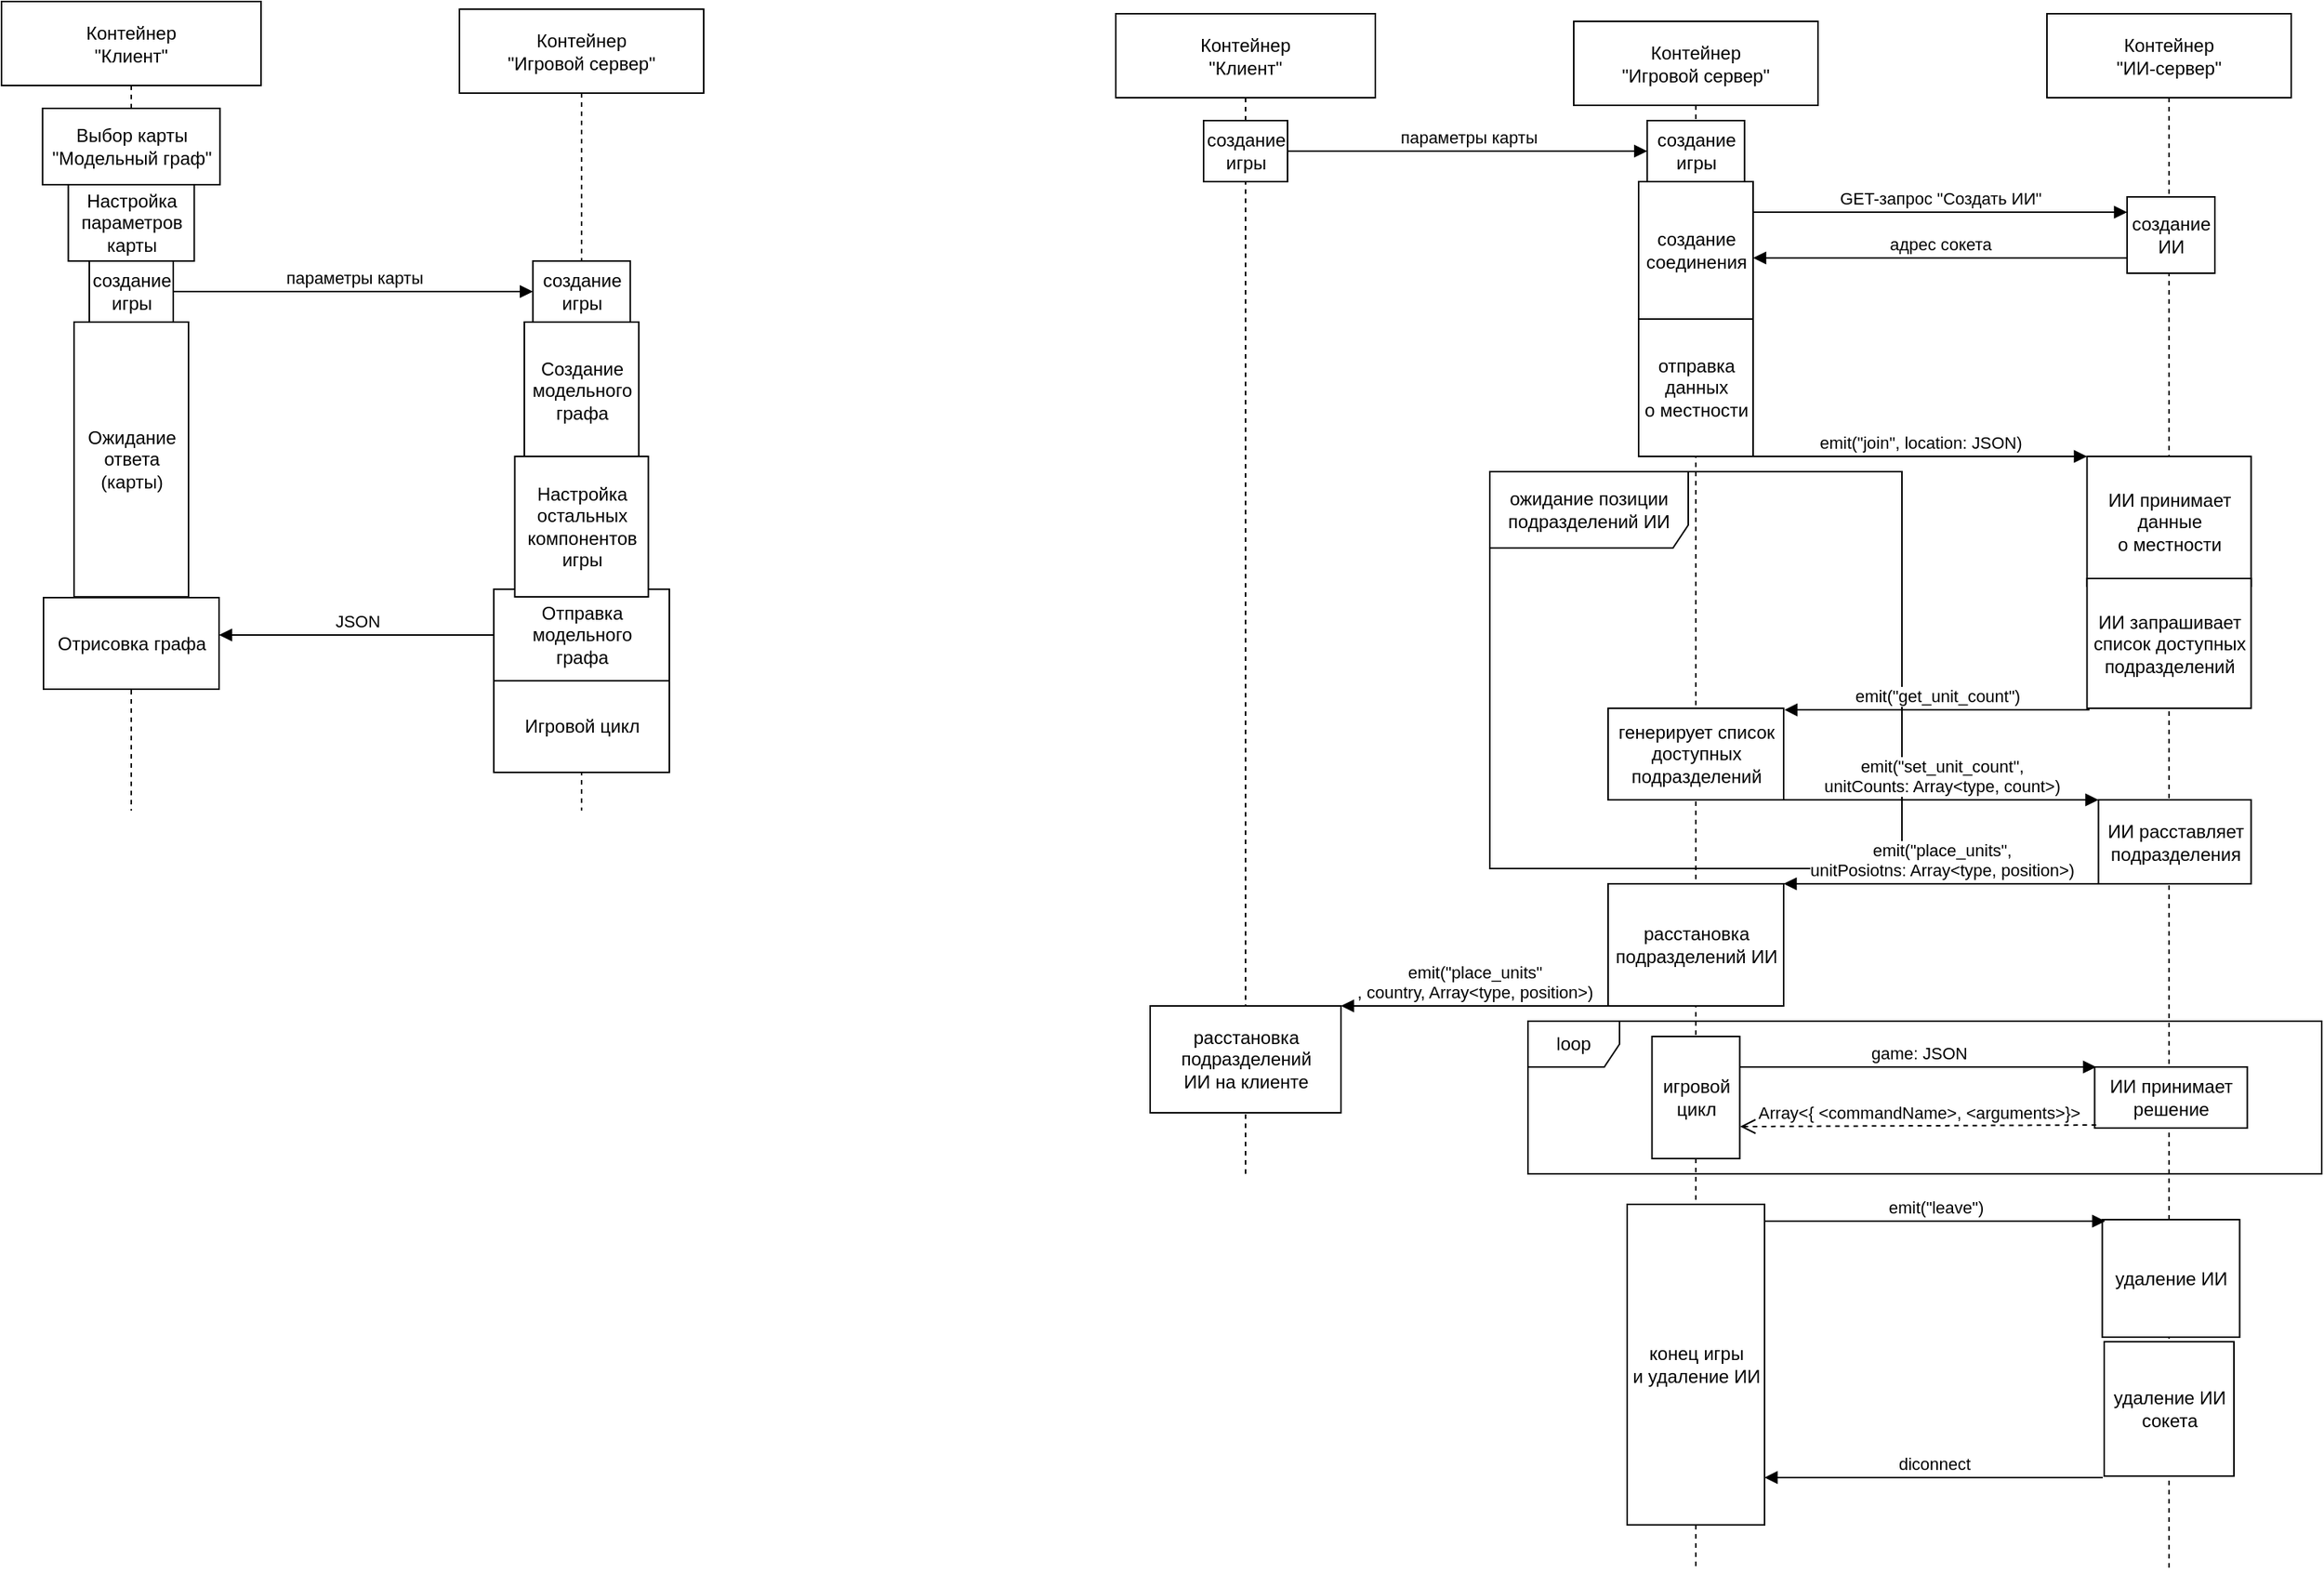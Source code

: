 <mxfile version="12.8.1" type="device"><diagram id="C5RBs43oDa-KdzZeNtuy" name="Page-1"><mxGraphModel dx="194" dy="564" grid="1" gridSize="10" guides="1" tooltips="1" connect="1" arrows="1" fold="1" page="1" pageScale="1" pageWidth="827" pageHeight="1169" math="0" shadow="0"><root><mxCell id="WIyWlLk6GJQsqaUBKTNV-0"/><mxCell id="WIyWlLk6GJQsqaUBKTNV-1" parent="WIyWlLk6GJQsqaUBKTNV-0"/><mxCell id="sTEecXJR0rZ0cBMZDAur-0" value="loop" style="shape=umlFrame;whiteSpace=wrap;html=1;" vertex="1" parent="WIyWlLk6GJQsqaUBKTNV-1"><mxGeometry x="2600" y="838" width="520" height="100" as="geometry"/></mxCell><mxCell id="sTEecXJR0rZ0cBMZDAur-1" value="&lt;div&gt;ожидание позиции&lt;/div&gt;&lt;div&gt;подразделений ИИ&lt;br&gt;&lt;/div&gt;" style="shape=umlFrame;whiteSpace=wrap;html=1;width=130;height=50;" vertex="1" parent="WIyWlLk6GJQsqaUBKTNV-1"><mxGeometry x="2575" y="478" width="270" height="260" as="geometry"/></mxCell><mxCell id="sTEecXJR0rZ0cBMZDAur-2" value="&lt;div&gt;Контейнер&lt;/div&gt;&lt;div&gt;&quot;Игровой сервер&quot;&lt;br&gt;&lt;/div&gt;" style="shape=umlLifeline;perimeter=lifelinePerimeter;whiteSpace=wrap;html=1;container=1;collapsible=0;recursiveResize=0;outlineConnect=0;size=55;" vertex="1" parent="WIyWlLk6GJQsqaUBKTNV-1"><mxGeometry x="2630" y="183" width="160" height="1015" as="geometry"/></mxCell><mxCell id="sTEecXJR0rZ0cBMZDAur-3" value="&lt;div&gt;создание &lt;br&gt;&lt;/div&gt;&lt;div&gt;соединения&lt;/div&gt;" style="html=1;points=[];perimeter=orthogonalPerimeter;" vertex="1" parent="sTEecXJR0rZ0cBMZDAur-2"><mxGeometry x="42.5" y="105" width="75" height="90" as="geometry"/></mxCell><mxCell id="sTEecXJR0rZ0cBMZDAur-4" value="&lt;div&gt;игровой &lt;br&gt;&lt;/div&gt;&lt;div&gt;цикл&lt;/div&gt;" style="html=1;points=[];perimeter=orthogonalPerimeter;" vertex="1" parent="sTEecXJR0rZ0cBMZDAur-2"><mxGeometry x="51.25" y="665" width="57.5" height="80" as="geometry"/></mxCell><mxCell id="sTEecXJR0rZ0cBMZDAur-5" value="&lt;div&gt;генерирует список&lt;/div&gt;&lt;div&gt;доступных&lt;/div&gt;&lt;div&gt; подразделений&lt;br&gt;&lt;/div&gt;" style="html=1;points=[];perimeter=orthogonalPerimeter;" vertex="1" parent="sTEecXJR0rZ0cBMZDAur-2"><mxGeometry x="22.51" y="450" width="115" height="60" as="geometry"/></mxCell><mxCell id="sTEecXJR0rZ0cBMZDAur-6" value="&lt;div&gt;расстановка&lt;/div&gt;&lt;div&gt;подразделений ИИ&lt;br&gt;&lt;/div&gt;" style="html=1;points=[];perimeter=orthogonalPerimeter;" vertex="1" parent="sTEecXJR0rZ0cBMZDAur-2"><mxGeometry x="22.51" y="565" width="115" height="80" as="geometry"/></mxCell><mxCell id="sTEecXJR0rZ0cBMZDAur-7" value="&lt;div&gt;создание&lt;/div&gt;&lt;div&gt;игры&lt;br&gt;&lt;/div&gt;" style="html=1;points=[];perimeter=orthogonalPerimeter;" vertex="1" parent="sTEecXJR0rZ0cBMZDAur-2"><mxGeometry x="48.13" y="65" width="63.75" height="40" as="geometry"/></mxCell><mxCell id="sTEecXJR0rZ0cBMZDAur-8" value="&lt;div&gt;Контейнер&lt;/div&gt;&lt;div&gt;&quot;ИИ-сервер&quot;&lt;br&gt;&lt;/div&gt;" style="shape=umlLifeline;perimeter=lifelinePerimeter;whiteSpace=wrap;html=1;container=1;collapsible=0;recursiveResize=0;outlineConnect=0;size=55;" vertex="1" parent="WIyWlLk6GJQsqaUBKTNV-1"><mxGeometry x="2940" y="178" width="160" height="1020" as="geometry"/></mxCell><mxCell id="sTEecXJR0rZ0cBMZDAur-9" value="&lt;div&gt;создание&lt;/div&gt;&lt;div&gt;ИИ&lt;br&gt;&lt;/div&gt;" style="html=1;points=[];perimeter=orthogonalPerimeter;" vertex="1" parent="sTEecXJR0rZ0cBMZDAur-8"><mxGeometry x="52.5" y="120" width="57.5" height="50" as="geometry"/></mxCell><mxCell id="sTEecXJR0rZ0cBMZDAur-10" value="&lt;div&gt;ИИ принимает&lt;/div&gt;&lt;div&gt;решение&lt;br&gt;&lt;/div&gt;" style="html=1;points=[];perimeter=orthogonalPerimeter;" vertex="1" parent="sTEecXJR0rZ0cBMZDAur-8"><mxGeometry x="31.25" y="690" width="100" height="40" as="geometry"/></mxCell><mxCell id="sTEecXJR0rZ0cBMZDAur-11" value="&lt;div&gt;ИИ принимает&lt;/div&gt;&lt;div&gt;данные &lt;br&gt;&lt;/div&gt;&lt;div&gt;о местности&lt;br&gt;&lt;/div&gt;" style="html=1;points=[];perimeter=orthogonalPerimeter;" vertex="1" parent="sTEecXJR0rZ0cBMZDAur-8"><mxGeometry x="26.25" y="290" width="107.5" height="85" as="geometry"/></mxCell><mxCell id="sTEecXJR0rZ0cBMZDAur-12" value="&lt;div&gt;ИИ расставляет&lt;/div&gt;&lt;div&gt;подразделения&lt;br&gt;&lt;/div&gt;" style="html=1;points=[];perimeter=orthogonalPerimeter;" vertex="1" parent="sTEecXJR0rZ0cBMZDAur-8"><mxGeometry x="33.75" y="515" width="100" height="55" as="geometry"/></mxCell><mxCell id="sTEecXJR0rZ0cBMZDAur-13" value="удаление ИИ" style="html=1;points=[];perimeter=orthogonalPerimeter;" vertex="1" parent="sTEecXJR0rZ0cBMZDAur-8"><mxGeometry x="36.25" y="790" width="90" height="77" as="geometry"/></mxCell><mxCell id="sTEecXJR0rZ0cBMZDAur-14" value="Array&amp;lt;{ &amp;lt;commandName&amp;gt;, &amp;lt;arguments&amp;gt;}&amp;gt; " style="html=1;verticalAlign=bottom;endArrow=open;dashed=1;endSize=8;exitX=0.01;exitY=0.95;entryX=1.004;entryY=0.738;entryDx=0;entryDy=0;entryPerimeter=0;exitDx=0;exitDy=0;exitPerimeter=0;" edge="1" parent="WIyWlLk6GJQsqaUBKTNV-1" source="sTEecXJR0rZ0cBMZDAur-10" target="sTEecXJR0rZ0cBMZDAur-4"><mxGeometry relative="1" as="geometry"><mxPoint x="2730" y="994.03" as="targetPoint"/></mxGeometry></mxCell><mxCell id="sTEecXJR0rZ0cBMZDAur-15" value="game: JSON" style="html=1;verticalAlign=bottom;endArrow=block;entryX=0.01;entryY=0;entryDx=0;entryDy=0;entryPerimeter=0;" edge="1" parent="WIyWlLk6GJQsqaUBKTNV-1" source="sTEecXJR0rZ0cBMZDAur-4" target="sTEecXJR0rZ0cBMZDAur-10"><mxGeometry relative="1" as="geometry"><mxPoint x="2730" y="937.03" as="sourcePoint"/><mxPoint x="2970" y="950.03" as="targetPoint"/></mxGeometry></mxCell><mxCell id="sTEecXJR0rZ0cBMZDAur-16" value="&lt;div&gt;Контейнер&lt;/div&gt;&lt;div&gt;&quot;Клиент&quot;&lt;/div&gt;" style="shape=umlLifeline;perimeter=lifelinePerimeter;whiteSpace=wrap;html=1;container=1;collapsible=0;recursiveResize=0;outlineConnect=0;size=55;" vertex="1" parent="WIyWlLk6GJQsqaUBKTNV-1"><mxGeometry x="2330" y="178" width="170" height="760" as="geometry"/></mxCell><mxCell id="sTEecXJR0rZ0cBMZDAur-17" value="&lt;div&gt;расстановка&lt;/div&gt;&lt;div&gt;подразделений &lt;br&gt;&lt;/div&gt;&lt;div&gt;ИИ на клиенте&lt;br&gt;&lt;/div&gt;" style="html=1;points=[];perimeter=orthogonalPerimeter;" vertex="1" parent="sTEecXJR0rZ0cBMZDAur-16"><mxGeometry x="22.5" y="650" width="125" height="70" as="geometry"/></mxCell><mxCell id="sTEecXJR0rZ0cBMZDAur-18" value="&lt;div&gt;создание&lt;/div&gt;&lt;div&gt;игры&lt;br&gt;&lt;/div&gt;" style="html=1;points=[];perimeter=orthogonalPerimeter;" vertex="1" parent="sTEecXJR0rZ0cBMZDAur-16"><mxGeometry x="57.5" y="70" width="55" height="40" as="geometry"/></mxCell><mxCell id="sTEecXJR0rZ0cBMZDAur-69" value="GET-запрос &quot;Создать ИИ&quot;" style="html=1;verticalAlign=bottom;endArrow=block;" edge="1" parent="WIyWlLk6GJQsqaUBKTNV-1" source="sTEecXJR0rZ0cBMZDAur-3" target="sTEecXJR0rZ0cBMZDAur-9"><mxGeometry width="80" relative="1" as="geometry"><mxPoint x="2680" y="288" as="sourcePoint"/><mxPoint x="2760" y="288" as="targetPoint"/><Array as="points"><mxPoint x="2930" y="308"/></Array></mxGeometry></mxCell><mxCell id="sTEecXJR0rZ0cBMZDAur-70" value="&lt;div&gt;конец игры&lt;/div&gt;&lt;div&gt;и удаление ИИ&lt;br&gt;&lt;/div&gt;" style="html=1;points=[];perimeter=orthogonalPerimeter;" vertex="1" parent="WIyWlLk6GJQsqaUBKTNV-1"><mxGeometry x="2665" y="958" width="90" height="210" as="geometry"/></mxCell><mxCell id="sTEecXJR0rZ0cBMZDAur-71" value="&lt;div&gt;удаление ИИ&lt;/div&gt;&lt;div&gt;сокета&lt;br&gt;&lt;/div&gt;" style="html=1;points=[];perimeter=orthogonalPerimeter;" vertex="1" parent="WIyWlLk6GJQsqaUBKTNV-1"><mxGeometry x="2977.5" y="1048" width="85" height="88" as="geometry"/></mxCell><mxCell id="sTEecXJR0rZ0cBMZDAur-72" value="emit(&quot;leave&quot;)" style="html=1;verticalAlign=bottom;endArrow=block;entryX=0.022;entryY=0.013;entryDx=0;entryDy=0;entryPerimeter=0;" edge="1" parent="WIyWlLk6GJQsqaUBKTNV-1" source="sTEecXJR0rZ0cBMZDAur-70" target="sTEecXJR0rZ0cBMZDAur-13"><mxGeometry relative="1" as="geometry"><mxPoint x="2655" y="1371.03" as="sourcePoint"/><mxPoint x="2960" y="1370.03" as="targetPoint"/></mxGeometry></mxCell><mxCell id="sTEecXJR0rZ0cBMZDAur-73" value="параметры карты" style="html=1;verticalAlign=bottom;endArrow=block;" edge="1" parent="WIyWlLk6GJQsqaUBKTNV-1" source="sTEecXJR0rZ0cBMZDAur-18" target="sTEecXJR0rZ0cBMZDAur-7"><mxGeometry width="80" relative="1" as="geometry"><mxPoint x="2530" y="278" as="sourcePoint"/><mxPoint x="2610" y="278" as="targetPoint"/></mxGeometry></mxCell><mxCell id="sTEecXJR0rZ0cBMZDAur-74" value="адрес сокета" style="html=1;verticalAlign=bottom;endArrow=block;" edge="1" parent="WIyWlLk6GJQsqaUBKTNV-1" source="sTEecXJR0rZ0cBMZDAur-9" target="sTEecXJR0rZ0cBMZDAur-3"><mxGeometry width="80" relative="1" as="geometry"><mxPoint x="2850" y="268" as="sourcePoint"/><mxPoint x="2930" y="268" as="targetPoint"/><Array as="points"><mxPoint x="2910" y="338"/></Array></mxGeometry></mxCell><mxCell id="sTEecXJR0rZ0cBMZDAur-75" value="&lt;div&gt;отправка&lt;/div&gt;&lt;div&gt;данных&lt;/div&gt;&lt;div&gt;о местности&lt;br&gt;&lt;/div&gt;" style="html=1;points=[];perimeter=orthogonalPerimeter;" vertex="1" parent="WIyWlLk6GJQsqaUBKTNV-1"><mxGeometry x="2672.5" y="378" width="75" height="90" as="geometry"/></mxCell><mxCell id="sTEecXJR0rZ0cBMZDAur-76" value="emit(&quot;join&quot;, location: JSON)" style="html=1;verticalAlign=bottom;endArrow=block;" edge="1" parent="WIyWlLk6GJQsqaUBKTNV-1" source="sTEecXJR0rZ0cBMZDAur-75" target="sTEecXJR0rZ0cBMZDAur-11"><mxGeometry width="80" relative="1" as="geometry"><mxPoint x="2747.5" y="438" as="sourcePoint"/><mxPoint x="2992.5" y="438" as="targetPoint"/><Array as="points"/></mxGeometry></mxCell><mxCell id="sTEecXJR0rZ0cBMZDAur-77" value="emit(&quot;get_unit_count&quot;)" style="html=1;verticalAlign=bottom;endArrow=block;entryX=1.004;entryY=0.017;entryDx=0;entryDy=0;entryPerimeter=0;exitX=0.015;exitY=1.012;exitDx=0;exitDy=0;exitPerimeter=0;" edge="1" parent="WIyWlLk6GJQsqaUBKTNV-1" source="sTEecXJR0rZ0cBMZDAur-78" target="sTEecXJR0rZ0cBMZDAur-5"><mxGeometry width="80" relative="1" as="geometry"><mxPoint x="2757.5" y="478" as="sourcePoint"/><mxPoint x="2976.25" y="478" as="targetPoint"/><Array as="points"/></mxGeometry></mxCell><mxCell id="sTEecXJR0rZ0cBMZDAur-78" value="&lt;div&gt;ИИ запрашивает&lt;/div&gt;&lt;div&gt;список доступных&lt;/div&gt;&lt;div&gt;подразделений&lt;br&gt;&lt;/div&gt;" style="html=1;points=[];perimeter=orthogonalPerimeter;" vertex="1" parent="WIyWlLk6GJQsqaUBKTNV-1"><mxGeometry x="2966.25" y="548" width="107.5" height="85" as="geometry"/></mxCell><mxCell id="sTEecXJR0rZ0cBMZDAur-79" value="&lt;div&gt;emit(&quot;set_unit_count&quot;,&lt;/div&gt;&lt;div&gt; unitCounts: Array&amp;lt;type, count&amp;gt;)&lt;/div&gt;" style="html=1;verticalAlign=bottom;endArrow=block;" edge="1" parent="WIyWlLk6GJQsqaUBKTNV-1" source="sTEecXJR0rZ0cBMZDAur-5" target="sTEecXJR0rZ0cBMZDAur-12"><mxGeometry width="80" relative="1" as="geometry"><mxPoint x="2977.863" y="644.02" as="sourcePoint"/><mxPoint x="2777.97" y="644.02" as="targetPoint"/><Array as="points"/></mxGeometry></mxCell><mxCell id="sTEecXJR0rZ0cBMZDAur-80" value="&lt;div&gt;emit(&quot;place_units&quot;, &lt;br&gt;&lt;/div&gt;&lt;div&gt;unitPosiotns: Array&amp;lt;type, position&amp;gt;)&lt;/div&gt;" style="html=1;verticalAlign=bottom;endArrow=block;" edge="1" parent="WIyWlLk6GJQsqaUBKTNV-1" source="sTEecXJR0rZ0cBMZDAur-12" target="sTEecXJR0rZ0cBMZDAur-6"><mxGeometry width="80" relative="1" as="geometry"><mxPoint x="2777.51" y="703.0" as="sourcePoint"/><mxPoint x="2983.75" y="703.0" as="targetPoint"/><Array as="points"/></mxGeometry></mxCell><mxCell id="sTEecXJR0rZ0cBMZDAur-81" value="&lt;div&gt;emit(&quot;place_units&quot;&lt;/div&gt;&lt;div&gt;, country, Array&amp;lt;type, position&amp;gt;)&lt;/div&gt;" style="html=1;verticalAlign=bottom;endArrow=block;" edge="1" parent="WIyWlLk6GJQsqaUBKTNV-1" source="sTEecXJR0rZ0cBMZDAur-6" target="sTEecXJR0rZ0cBMZDAur-17"><mxGeometry width="80" relative="1" as="geometry"><mxPoint x="2983.75" y="758.0" as="sourcePoint"/><mxPoint x="2777.51" y="758.0" as="targetPoint"/><Array as="points"/></mxGeometry></mxCell><mxCell id="sTEecXJR0rZ0cBMZDAur-82" value="diconnect" style="html=1;verticalAlign=bottom;endArrow=block;exitX=-0.011;exitY=1.011;exitDx=0;exitDy=0;exitPerimeter=0;" edge="1" parent="WIyWlLk6GJQsqaUBKTNV-1" source="sTEecXJR0rZ0cBMZDAur-71" target="sTEecXJR0rZ0cBMZDAur-70"><mxGeometry relative="1" as="geometry"><mxPoint x="2750" y="1131.031" as="sourcePoint"/><mxPoint x="2971.98" y="1131.031" as="targetPoint"/></mxGeometry></mxCell><mxCell id="sTEecXJR0rZ0cBMZDAur-83" value="&lt;div&gt;Контейнер&lt;/div&gt;&lt;div&gt;&quot;Игровой сервер&quot;&lt;br&gt;&lt;/div&gt;" style="shape=umlLifeline;perimeter=lifelinePerimeter;whiteSpace=wrap;html=1;container=1;collapsible=0;recursiveResize=0;outlineConnect=0;size=55;" vertex="1" parent="WIyWlLk6GJQsqaUBKTNV-1"><mxGeometry x="1900" y="175" width="160" height="525" as="geometry"/></mxCell><mxCell id="sTEecXJR0rZ0cBMZDAur-84" value="&lt;div&gt;Создание &lt;br&gt;&lt;/div&gt;&lt;div&gt;модельного&lt;br&gt;&lt;/div&gt;&lt;div&gt;графа&lt;/div&gt;" style="html=1;points=[];perimeter=orthogonalPerimeter;" vertex="1" parent="sTEecXJR0rZ0cBMZDAur-83"><mxGeometry x="42.5" y="205" width="75" height="90" as="geometry"/></mxCell><mxCell id="sTEecXJR0rZ0cBMZDAur-86" value="Игровой цикл" style="html=1;points=[];perimeter=orthogonalPerimeter;" vertex="1" parent="sTEecXJR0rZ0cBMZDAur-83"><mxGeometry x="22.51" y="440" width="115" height="60" as="geometry"/></mxCell><mxCell id="sTEecXJR0rZ0cBMZDAur-94" value="&lt;div&gt;создание&lt;/div&gt;&lt;div&gt;игры&lt;br&gt;&lt;/div&gt;" style="html=1;points=[];perimeter=orthogonalPerimeter;" vertex="1" parent="sTEecXJR0rZ0cBMZDAur-83"><mxGeometry x="48.13" y="165" width="63.75" height="40" as="geometry"/></mxCell><mxCell id="sTEecXJR0rZ0cBMZDAur-98" value="&lt;div&gt;Отправка &lt;br&gt;&lt;/div&gt;&lt;div&gt;модельного&lt;/div&gt;&lt;div&gt;графа&lt;br&gt;&lt;/div&gt;" style="html=1;points=[];perimeter=orthogonalPerimeter;" vertex="1" parent="sTEecXJR0rZ0cBMZDAur-83"><mxGeometry x="22.5" y="380" width="115" height="60" as="geometry"/></mxCell><mxCell id="sTEecXJR0rZ0cBMZDAur-89" value="&lt;div&gt;Контейнер&lt;/div&gt;&lt;div&gt;&quot;Клиент&quot;&lt;/div&gt;" style="shape=umlLifeline;perimeter=lifelinePerimeter;whiteSpace=wrap;html=1;container=1;collapsible=0;recursiveResize=0;outlineConnect=0;size=55;" vertex="1" parent="WIyWlLk6GJQsqaUBKTNV-1"><mxGeometry x="1600" y="170" width="170" height="530" as="geometry"/></mxCell><mxCell id="sTEecXJR0rZ0cBMZDAur-91" value="&lt;div&gt;Выбор карты&lt;/div&gt;&lt;div&gt;&quot;Модельный граф&quot;&lt;br&gt;&lt;/div&gt;" style="html=1;points=[];perimeter=orthogonalPerimeter;" vertex="1" parent="sTEecXJR0rZ0cBMZDAur-89"><mxGeometry x="26.88" y="70" width="116.25" height="50" as="geometry"/></mxCell><mxCell id="sTEecXJR0rZ0cBMZDAur-92" value="&lt;div&gt;Настройка &lt;br&gt;&lt;/div&gt;&lt;div&gt;параметров&lt;/div&gt;&lt;div&gt;карты&lt;br&gt;&lt;/div&gt;" style="html=1;points=[];perimeter=orthogonalPerimeter;" vertex="1" parent="sTEecXJR0rZ0cBMZDAur-89"><mxGeometry x="43.75" y="120" width="82.5" height="50" as="geometry"/></mxCell><mxCell id="sTEecXJR0rZ0cBMZDAur-95" value="&lt;div&gt;Ожидание&lt;/div&gt;&lt;div&gt;ответа&lt;br&gt;&lt;/div&gt;&lt;div&gt;(карты)&lt;br&gt;&lt;/div&gt;" style="html=1;points=[];perimeter=orthogonalPerimeter;" vertex="1" parent="sTEecXJR0rZ0cBMZDAur-89"><mxGeometry x="47.51" y="210" width="75" height="180" as="geometry"/></mxCell><mxCell id="sTEecXJR0rZ0cBMZDAur-96" value="&lt;div&gt;создание&lt;/div&gt;&lt;div&gt;игры&lt;br&gt;&lt;/div&gt;" style="html=1;points=[];perimeter=orthogonalPerimeter;" vertex="1" parent="sTEecXJR0rZ0cBMZDAur-89"><mxGeometry x="57.51" y="170" width="55" height="40" as="geometry"/></mxCell><mxCell id="sTEecXJR0rZ0cBMZDAur-93" value="параметры карты" style="html=1;verticalAlign=bottom;endArrow=block;" edge="1" parent="WIyWlLk6GJQsqaUBKTNV-1" source="sTEecXJR0rZ0cBMZDAur-96" target="sTEecXJR0rZ0cBMZDAur-94"><mxGeometry width="80" relative="1" as="geometry"><mxPoint x="1710" y="378" as="sourcePoint"/><mxPoint x="1945.63" y="378" as="targetPoint"/></mxGeometry></mxCell><mxCell id="sTEecXJR0rZ0cBMZDAur-97" value="&lt;div&gt;Настройка&lt;/div&gt;&lt;div&gt;остальных&lt;/div&gt;&lt;div&gt;компонентов&lt;/div&gt;&lt;div&gt;игры&lt;br&gt;&lt;/div&gt;" style="html=1;points=[];perimeter=orthogonalPerimeter;" vertex="1" parent="WIyWlLk6GJQsqaUBKTNV-1"><mxGeometry x="1936.25" y="468" width="87.5" height="92" as="geometry"/></mxCell><mxCell id="sTEecXJR0rZ0cBMZDAur-99" value="Отрисовка графа" style="html=1;points=[];perimeter=orthogonalPerimeter;" vertex="1" parent="WIyWlLk6GJQsqaUBKTNV-1"><mxGeometry x="1627.5" y="560.5" width="115" height="60" as="geometry"/></mxCell><mxCell id="sTEecXJR0rZ0cBMZDAur-100" value="JSON" style="html=1;verticalAlign=bottom;endArrow=block;" edge="1" parent="WIyWlLk6GJQsqaUBKTNV-1" source="sTEecXJR0rZ0cBMZDAur-98" target="sTEecXJR0rZ0cBMZDAur-99"><mxGeometry width="80" relative="1" as="geometry"><mxPoint x="1722.51" y="370" as="sourcePoint"/><mxPoint x="1958.13" y="370" as="targetPoint"/></mxGeometry></mxCell></root></mxGraphModel></diagram></mxfile>